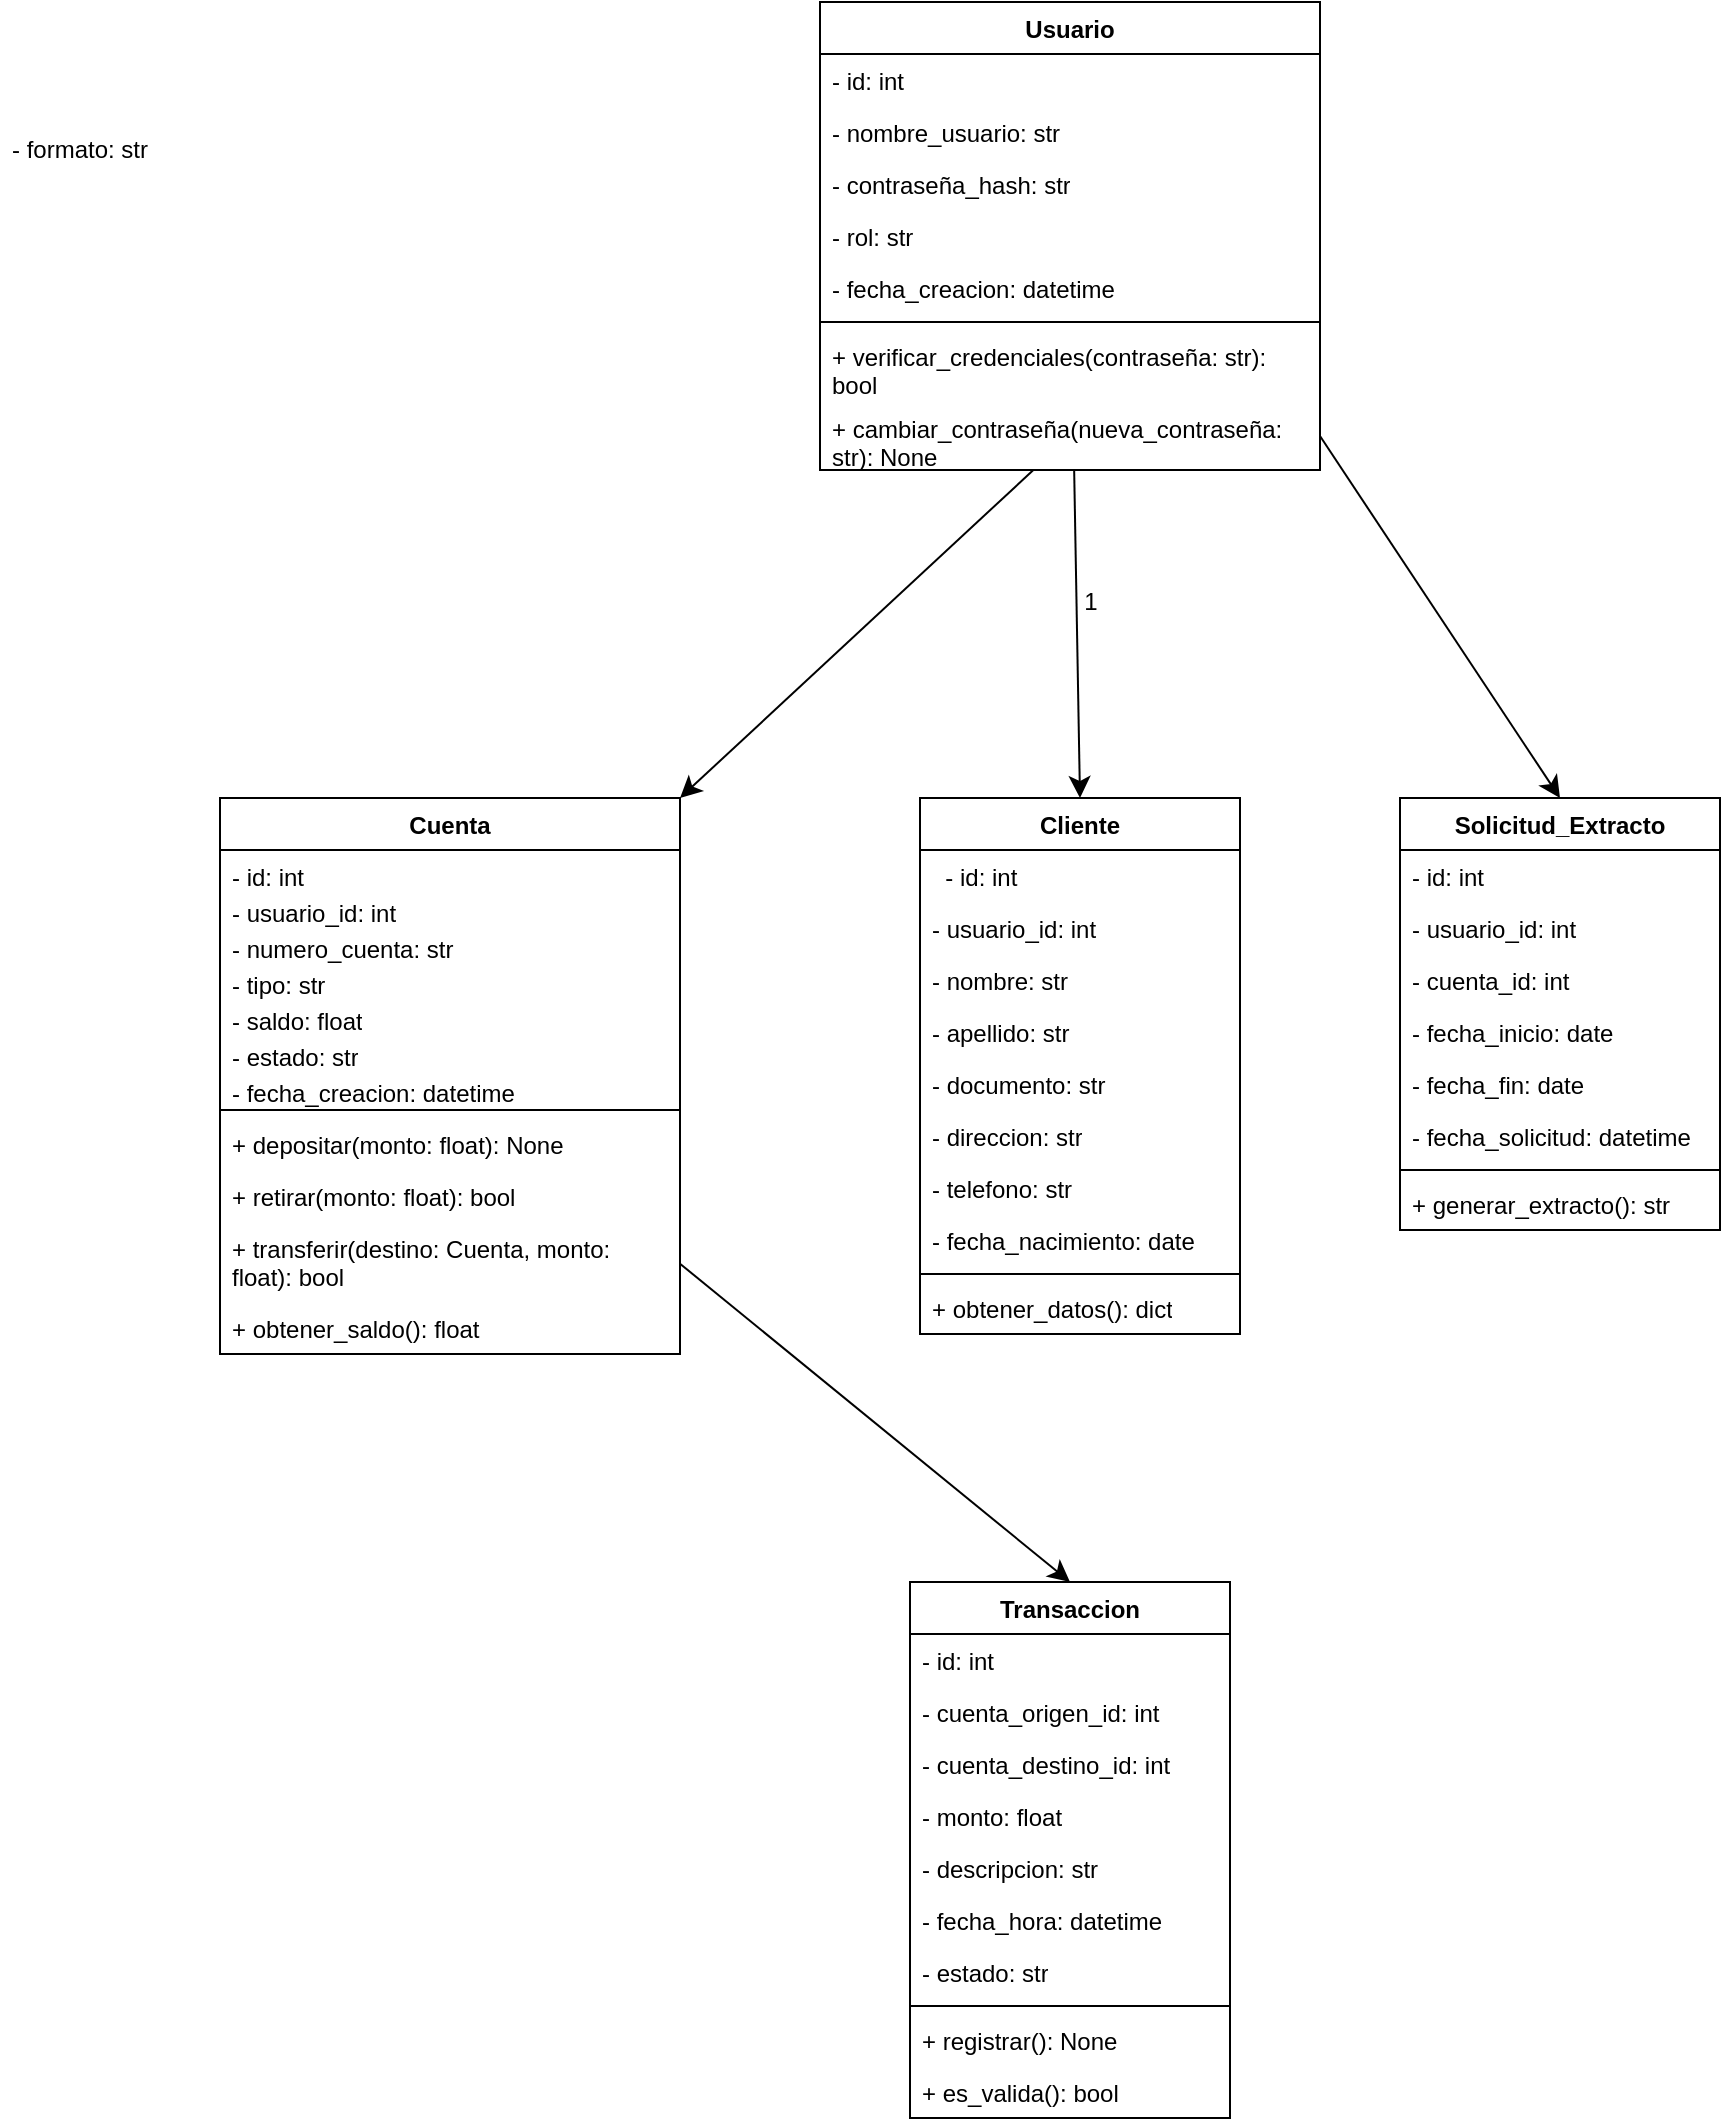<mxfile version="27.1.6">
  <diagram name="Página-1" id="Slhk_9md-eBds3nuPUFA">
    <mxGraphModel dx="3107" dy="764" grid="1" gridSize="10" guides="1" tooltips="1" connect="1" arrows="1" fold="1" page="1" pageScale="1" pageWidth="827" pageHeight="1169" math="0" shadow="0">
      <root>
        <mxCell id="0" />
        <mxCell id="1" parent="0" />
        <mxCell id="PO9vo23OpaFXXK089dVI-1" value="Cliente" style="swimlane;fontStyle=1;align=center;verticalAlign=top;childLayout=stackLayout;horizontal=1;startSize=26;horizontalStack=0;resizeParent=1;resizeParentMax=0;resizeLast=0;collapsible=1;marginBottom=0;whiteSpace=wrap;html=1;" parent="1" vertex="1">
          <mxGeometry x="-630" y="438" width="160" height="268" as="geometry" />
        </mxCell>
        <mxCell id="PO9vo23OpaFXXK089dVI-2" value="&lt;div&gt;&amp;nbsp; - id: int&lt;/div&gt;&lt;div&gt;&lt;br&gt;&lt;/div&gt;" style="text;strokeColor=none;fillColor=none;align=left;verticalAlign=top;spacingLeft=4;spacingRight=4;overflow=hidden;rotatable=0;points=[[0,0.5],[1,0.5]];portConstraint=eastwest;whiteSpace=wrap;html=1;" parent="PO9vo23OpaFXXK089dVI-1" vertex="1">
          <mxGeometry y="26" width="160" height="26" as="geometry" />
        </mxCell>
        <mxCell id="PO9vo23OpaFXXK089dVI-31" value="- usuario_id: int" style="text;strokeColor=none;fillColor=none;align=left;verticalAlign=top;spacingLeft=4;spacingRight=4;overflow=hidden;rotatable=0;points=[[0,0.5],[1,0.5]];portConstraint=eastwest;whiteSpace=wrap;html=1;" parent="PO9vo23OpaFXXK089dVI-1" vertex="1">
          <mxGeometry y="52" width="160" height="26" as="geometry" />
        </mxCell>
        <mxCell id="PO9vo23OpaFXXK089dVI-30" value="- nombre: str" style="text;strokeColor=none;fillColor=none;align=left;verticalAlign=top;spacingLeft=4;spacingRight=4;overflow=hidden;rotatable=0;points=[[0,0.5],[1,0.5]];portConstraint=eastwest;whiteSpace=wrap;html=1;" parent="PO9vo23OpaFXXK089dVI-1" vertex="1">
          <mxGeometry y="78" width="160" height="26" as="geometry" />
        </mxCell>
        <mxCell id="PO9vo23OpaFXXK089dVI-29" value="- apellido: str" style="text;strokeColor=none;fillColor=none;align=left;verticalAlign=top;spacingLeft=4;spacingRight=4;overflow=hidden;rotatable=0;points=[[0,0.5],[1,0.5]];portConstraint=eastwest;whiteSpace=wrap;html=1;" parent="PO9vo23OpaFXXK089dVI-1" vertex="1">
          <mxGeometry y="104" width="160" height="26" as="geometry" />
        </mxCell>
        <mxCell id="PO9vo23OpaFXXK089dVI-35" value="- documento: str" style="text;strokeColor=none;fillColor=none;align=left;verticalAlign=top;spacingLeft=4;spacingRight=4;overflow=hidden;rotatable=0;points=[[0,0.5],[1,0.5]];portConstraint=eastwest;whiteSpace=wrap;html=1;" parent="PO9vo23OpaFXXK089dVI-1" vertex="1">
          <mxGeometry y="130" width="160" height="26" as="geometry" />
        </mxCell>
        <mxCell id="PO9vo23OpaFXXK089dVI-34" value="- direccion: str" style="text;strokeColor=none;fillColor=none;align=left;verticalAlign=top;spacingLeft=4;spacingRight=4;overflow=hidden;rotatable=0;points=[[0,0.5],[1,0.5]];portConstraint=eastwest;whiteSpace=wrap;html=1;" parent="PO9vo23OpaFXXK089dVI-1" vertex="1">
          <mxGeometry y="156" width="160" height="26" as="geometry" />
        </mxCell>
        <mxCell id="PO9vo23OpaFXXK089dVI-33" value="- telefono: str" style="text;strokeColor=none;fillColor=none;align=left;verticalAlign=top;spacingLeft=4;spacingRight=4;overflow=hidden;rotatable=0;points=[[0,0.5],[1,0.5]];portConstraint=eastwest;whiteSpace=wrap;html=1;" parent="PO9vo23OpaFXXK089dVI-1" vertex="1">
          <mxGeometry y="182" width="160" height="26" as="geometry" />
        </mxCell>
        <mxCell id="PO9vo23OpaFXXK089dVI-32" value="- fecha_nacimiento: date" style="text;strokeColor=none;fillColor=none;align=left;verticalAlign=top;spacingLeft=4;spacingRight=4;overflow=hidden;rotatable=0;points=[[0,0.5],[1,0.5]];portConstraint=eastwest;whiteSpace=wrap;html=1;" parent="PO9vo23OpaFXXK089dVI-1" vertex="1">
          <mxGeometry y="208" width="160" height="26" as="geometry" />
        </mxCell>
        <mxCell id="PO9vo23OpaFXXK089dVI-3" value="" style="line;strokeWidth=1;fillColor=none;align=left;verticalAlign=middle;spacingTop=-1;spacingLeft=3;spacingRight=3;rotatable=0;labelPosition=right;points=[];portConstraint=eastwest;strokeColor=inherit;" parent="PO9vo23OpaFXXK089dVI-1" vertex="1">
          <mxGeometry y="234" width="160" height="8" as="geometry" />
        </mxCell>
        <mxCell id="PO9vo23OpaFXXK089dVI-4" value="+ obtener_datos(): dict" style="text;strokeColor=none;fillColor=none;align=left;verticalAlign=top;spacingLeft=4;spacingRight=4;overflow=hidden;rotatable=0;points=[[0,0.5],[1,0.5]];portConstraint=eastwest;whiteSpace=wrap;html=1;" parent="PO9vo23OpaFXXK089dVI-1" vertex="1">
          <mxGeometry y="242" width="160" height="26" as="geometry" />
        </mxCell>
        <mxCell id="PO9vo23OpaFXXK089dVI-5" value="Solicitud_Extracto" style="swimlane;fontStyle=1;align=center;verticalAlign=top;childLayout=stackLayout;horizontal=1;startSize=26;horizontalStack=0;resizeParent=1;resizeParentMax=0;resizeLast=0;collapsible=1;marginBottom=0;whiteSpace=wrap;html=1;" parent="1" vertex="1">
          <mxGeometry x="-390" y="438" width="160" height="216" as="geometry" />
        </mxCell>
        <mxCell id="PO9vo23OpaFXXK089dVI-6" value="- id: int" style="text;strokeColor=none;fillColor=none;align=left;verticalAlign=top;spacingLeft=4;spacingRight=4;overflow=hidden;rotatable=0;points=[[0,0.5],[1,0.5]];portConstraint=eastwest;whiteSpace=wrap;html=1;" parent="PO9vo23OpaFXXK089dVI-5" vertex="1">
          <mxGeometry y="26" width="160" height="26" as="geometry" />
        </mxCell>
        <mxCell id="PO9vo23OpaFXXK089dVI-85" value="- usuario_id: int" style="text;strokeColor=none;fillColor=none;align=left;verticalAlign=top;spacingLeft=4;spacingRight=4;overflow=hidden;rotatable=0;points=[[0,0.5],[1,0.5]];portConstraint=eastwest;whiteSpace=wrap;html=1;" parent="PO9vo23OpaFXXK089dVI-5" vertex="1">
          <mxGeometry y="52" width="160" height="26" as="geometry" />
        </mxCell>
        <mxCell id="PO9vo23OpaFXXK089dVI-84" value="- cuenta_id: int" style="text;strokeColor=none;fillColor=none;align=left;verticalAlign=top;spacingLeft=4;spacingRight=4;overflow=hidden;rotatable=0;points=[[0,0.5],[1,0.5]];portConstraint=eastwest;whiteSpace=wrap;html=1;" parent="PO9vo23OpaFXXK089dVI-5" vertex="1">
          <mxGeometry y="78" width="160" height="26" as="geometry" />
        </mxCell>
        <mxCell id="PO9vo23OpaFXXK089dVI-83" value="- fecha_inicio: date" style="text;strokeColor=none;fillColor=none;align=left;verticalAlign=top;spacingLeft=4;spacingRight=4;overflow=hidden;rotatable=0;points=[[0,0.5],[1,0.5]];portConstraint=eastwest;whiteSpace=wrap;html=1;" parent="PO9vo23OpaFXXK089dVI-5" vertex="1">
          <mxGeometry y="104" width="160" height="26" as="geometry" />
        </mxCell>
        <mxCell id="PO9vo23OpaFXXK089dVI-82" value="- fecha_fin: date" style="text;strokeColor=none;fillColor=none;align=left;verticalAlign=top;spacingLeft=4;spacingRight=4;overflow=hidden;rotatable=0;points=[[0,0.5],[1,0.5]];portConstraint=eastwest;whiteSpace=wrap;html=1;" parent="PO9vo23OpaFXXK089dVI-5" vertex="1">
          <mxGeometry y="130" width="160" height="26" as="geometry" />
        </mxCell>
        <mxCell id="PO9vo23OpaFXXK089dVI-86" value="- fecha_solicitud: datetime" style="text;strokeColor=none;fillColor=none;align=left;verticalAlign=top;spacingLeft=4;spacingRight=4;overflow=hidden;rotatable=0;points=[[0,0.5],[1,0.5]];portConstraint=eastwest;whiteSpace=wrap;html=1;" parent="PO9vo23OpaFXXK089dVI-5" vertex="1">
          <mxGeometry y="156" width="160" height="26" as="geometry" />
        </mxCell>
        <mxCell id="PO9vo23OpaFXXK089dVI-7" value="" style="line;strokeWidth=1;fillColor=none;align=left;verticalAlign=middle;spacingTop=-1;spacingLeft=3;spacingRight=3;rotatable=0;labelPosition=right;points=[];portConstraint=eastwest;strokeColor=inherit;" parent="PO9vo23OpaFXXK089dVI-5" vertex="1">
          <mxGeometry y="182" width="160" height="8" as="geometry" />
        </mxCell>
        <mxCell id="PO9vo23OpaFXXK089dVI-8" value="+ generar_extracto(): str" style="text;strokeColor=none;fillColor=none;align=left;verticalAlign=top;spacingLeft=4;spacingRight=4;overflow=hidden;rotatable=0;points=[[0,0.5],[1,0.5]];portConstraint=eastwest;whiteSpace=wrap;html=1;" parent="PO9vo23OpaFXXK089dVI-5" vertex="1">
          <mxGeometry y="190" width="160" height="26" as="geometry" />
        </mxCell>
        <mxCell id="PO9vo23OpaFXXK089dVI-94" value="" style="edgeStyle=none;curved=1;rounded=0;orthogonalLoop=1;jettySize=auto;html=1;fontSize=12;startSize=8;endSize=8;entryX=0.5;entryY=0;entryDx=0;entryDy=0;" parent="1" source="PO9vo23OpaFXXK089dVI-9" edge="1" target="PO9vo23OpaFXXK089dVI-1">
          <mxGeometry relative="1" as="geometry">
            <mxPoint x="385" y="310" as="targetPoint" />
          </mxGeometry>
        </mxCell>
        <mxCell id="PO9vo23OpaFXXK089dVI-95" value="1" style="edgeLabel;html=1;align=center;verticalAlign=middle;resizable=0;points=[];fontSize=12;" parent="PO9vo23OpaFXXK089dVI-94" vertex="1" connectable="0">
          <mxGeometry x="-0.183" y="6" relative="1" as="geometry">
            <mxPoint y="-1" as="offset" />
          </mxGeometry>
        </mxCell>
        <mxCell id="PO9vo23OpaFXXK089dVI-9" value="Usuario" style="swimlane;fontStyle=1;align=center;verticalAlign=top;childLayout=stackLayout;horizontal=1;startSize=26;horizontalStack=0;resizeParent=1;resizeParentMax=0;resizeLast=0;collapsible=1;marginBottom=0;whiteSpace=wrap;html=1;" parent="1" vertex="1">
          <mxGeometry x="-680" y="40" width="250" height="234" as="geometry" />
        </mxCell>
        <mxCell id="PO9vo23OpaFXXK089dVI-10" value="- id: int" style="text;strokeColor=none;fillColor=none;align=left;verticalAlign=top;spacingLeft=4;spacingRight=4;overflow=hidden;rotatable=0;points=[[0,0.5],[1,0.5]];portConstraint=eastwest;whiteSpace=wrap;html=1;" parent="PO9vo23OpaFXXK089dVI-9" vertex="1">
          <mxGeometry y="26" width="250" height="26" as="geometry" />
        </mxCell>
        <mxCell id="PO9vo23OpaFXXK089dVI-23" value="- nombre_usuario: str" style="text;strokeColor=none;fillColor=none;align=left;verticalAlign=top;spacingLeft=4;spacingRight=4;overflow=hidden;rotatable=0;points=[[0,0.5],[1,0.5]];portConstraint=eastwest;whiteSpace=wrap;html=1;" parent="PO9vo23OpaFXXK089dVI-9" vertex="1">
          <mxGeometry y="52" width="250" height="26" as="geometry" />
        </mxCell>
        <mxCell id="PO9vo23OpaFXXK089dVI-21" value="- contraseña_hash: str" style="text;strokeColor=none;fillColor=none;align=left;verticalAlign=top;spacingLeft=4;spacingRight=4;overflow=hidden;rotatable=0;points=[[0,0.5],[1,0.5]];portConstraint=eastwest;whiteSpace=wrap;html=1;" parent="PO9vo23OpaFXXK089dVI-9" vertex="1">
          <mxGeometry y="78" width="250" height="26" as="geometry" />
        </mxCell>
        <mxCell id="PO9vo23OpaFXXK089dVI-25" value="- rol: str" style="text;strokeColor=none;fillColor=none;align=left;verticalAlign=top;spacingLeft=4;spacingRight=4;overflow=hidden;rotatable=0;points=[[0,0.5],[1,0.5]];portConstraint=eastwest;whiteSpace=wrap;html=1;" parent="PO9vo23OpaFXXK089dVI-9" vertex="1">
          <mxGeometry y="104" width="250" height="26" as="geometry" />
        </mxCell>
        <mxCell id="PO9vo23OpaFXXK089dVI-24" value="- fecha_creacion: datetime" style="text;strokeColor=none;fillColor=none;align=left;verticalAlign=top;spacingLeft=4;spacingRight=4;overflow=hidden;rotatable=0;points=[[0,0.5],[1,0.5]];portConstraint=eastwest;whiteSpace=wrap;html=1;" parent="PO9vo23OpaFXXK089dVI-9" vertex="1">
          <mxGeometry y="130" width="250" height="26" as="geometry" />
        </mxCell>
        <mxCell id="PO9vo23OpaFXXK089dVI-11" value="" style="line;strokeWidth=1;fillColor=none;align=left;verticalAlign=middle;spacingTop=-1;spacingLeft=3;spacingRight=3;rotatable=0;labelPosition=right;points=[];portConstraint=eastwest;strokeColor=inherit;" parent="PO9vo23OpaFXXK089dVI-9" vertex="1">
          <mxGeometry y="156" width="250" height="8" as="geometry" />
        </mxCell>
        <mxCell id="PO9vo23OpaFXXK089dVI-26" value="+ verificar_credenciales(contraseña: str): bool" style="text;strokeColor=none;fillColor=none;align=left;verticalAlign=top;spacingLeft=4;spacingRight=4;overflow=hidden;rotatable=0;points=[[0,0.5],[1,0.5]];portConstraint=eastwest;whiteSpace=wrap;html=1;" parent="PO9vo23OpaFXXK089dVI-9" vertex="1">
          <mxGeometry y="164" width="250" height="36" as="geometry" />
        </mxCell>
        <mxCell id="PO9vo23OpaFXXK089dVI-27" value="+ cambiar_contraseña(nueva_contraseña: str): None" style="text;strokeColor=none;fillColor=none;align=left;verticalAlign=top;spacingLeft=4;spacingRight=4;overflow=hidden;rotatable=0;points=[[0,0.5],[1,0.5]];portConstraint=eastwest;whiteSpace=wrap;html=1;" parent="PO9vo23OpaFXXK089dVI-9" vertex="1">
          <mxGeometry y="200" width="250" height="34" as="geometry" />
        </mxCell>
        <mxCell id="PO9vo23OpaFXXK089dVI-97" value="" style="edgeStyle=none;curved=1;rounded=0;orthogonalLoop=1;jettySize=auto;html=1;fontSize=12;startSize=8;endSize=8;entryX=0.5;entryY=0;entryDx=0;entryDy=0;" parent="1" source="PO9vo23OpaFXXK089dVI-13" target="PO9vo23OpaFXXK089dVI-17" edge="1">
          <mxGeometry relative="1" as="geometry" />
        </mxCell>
        <mxCell id="PO9vo23OpaFXXK089dVI-13" value="Cuenta" style="swimlane;fontStyle=1;align=center;verticalAlign=top;childLayout=stackLayout;horizontal=1;startSize=26;horizontalStack=0;resizeParent=1;resizeParentMax=0;resizeLast=0;collapsible=1;marginBottom=0;whiteSpace=wrap;html=1;" parent="1" vertex="1">
          <mxGeometry x="-980" y="438" width="230" height="278" as="geometry" />
        </mxCell>
        <mxCell id="PO9vo23OpaFXXK089dVI-14" value="- id: int" style="text;strokeColor=none;fillColor=none;align=left;verticalAlign=top;spacingLeft=4;spacingRight=4;overflow=hidden;rotatable=0;points=[[0,0.5],[1,0.5]];portConstraint=eastwest;whiteSpace=wrap;html=1;" parent="PO9vo23OpaFXXK089dVI-13" vertex="1">
          <mxGeometry y="26" width="230" height="18" as="geometry" />
        </mxCell>
        <mxCell id="PO9vo23OpaFXXK089dVI-37" value="- usuario_id: int" style="text;strokeColor=none;fillColor=none;align=left;verticalAlign=top;spacingLeft=4;spacingRight=4;overflow=hidden;rotatable=0;points=[[0,0.5],[1,0.5]];portConstraint=eastwest;whiteSpace=wrap;html=1;" parent="PO9vo23OpaFXXK089dVI-13" vertex="1">
          <mxGeometry y="44" width="230" height="18" as="geometry" />
        </mxCell>
        <mxCell id="PO9vo23OpaFXXK089dVI-36" value="- numero_cuenta: str" style="text;strokeColor=none;fillColor=none;align=left;verticalAlign=top;spacingLeft=4;spacingRight=4;overflow=hidden;rotatable=0;points=[[0,0.5],[1,0.5]];portConstraint=eastwest;whiteSpace=wrap;html=1;" parent="PO9vo23OpaFXXK089dVI-13" vertex="1">
          <mxGeometry y="62" width="230" height="18" as="geometry" />
        </mxCell>
        <mxCell id="PO9vo23OpaFXXK089dVI-71" value="- tipo: str" style="text;strokeColor=none;fillColor=none;align=left;verticalAlign=top;spacingLeft=4;spacingRight=4;overflow=hidden;rotatable=0;points=[[0,0.5],[1,0.5]];portConstraint=eastwest;whiteSpace=wrap;html=1;" parent="PO9vo23OpaFXXK089dVI-13" vertex="1">
          <mxGeometry y="80" width="230" height="18" as="geometry" />
        </mxCell>
        <mxCell id="PO9vo23OpaFXXK089dVI-70" value="- saldo: float" style="text;strokeColor=none;fillColor=none;align=left;verticalAlign=top;spacingLeft=4;spacingRight=4;overflow=hidden;rotatable=0;points=[[0,0.5],[1,0.5]];portConstraint=eastwest;whiteSpace=wrap;html=1;" parent="PO9vo23OpaFXXK089dVI-13" vertex="1">
          <mxGeometry y="98" width="230" height="18" as="geometry" />
        </mxCell>
        <mxCell id="PO9vo23OpaFXXK089dVI-69" value="- estado: str" style="text;strokeColor=none;fillColor=none;align=left;verticalAlign=top;spacingLeft=4;spacingRight=4;overflow=hidden;rotatable=0;points=[[0,0.5],[1,0.5]];portConstraint=eastwest;whiteSpace=wrap;html=1;" parent="PO9vo23OpaFXXK089dVI-13" vertex="1">
          <mxGeometry y="116" width="230" height="18" as="geometry" />
        </mxCell>
        <mxCell id="PO9vo23OpaFXXK089dVI-68" value="- fecha_creacion: datetime" style="text;strokeColor=none;fillColor=none;align=left;verticalAlign=top;spacingLeft=4;spacingRight=4;overflow=hidden;rotatable=0;points=[[0,0.5],[1,0.5]];portConstraint=eastwest;whiteSpace=wrap;html=1;" parent="PO9vo23OpaFXXK089dVI-13" vertex="1">
          <mxGeometry y="134" width="230" height="18" as="geometry" />
        </mxCell>
        <mxCell id="PO9vo23OpaFXXK089dVI-15" value="" style="line;strokeWidth=1;fillColor=none;align=left;verticalAlign=middle;spacingTop=-1;spacingLeft=3;spacingRight=3;rotatable=0;labelPosition=right;points=[];portConstraint=eastwest;strokeColor=inherit;" parent="PO9vo23OpaFXXK089dVI-13" vertex="1">
          <mxGeometry y="152" width="230" height="8" as="geometry" />
        </mxCell>
        <mxCell id="PO9vo23OpaFXXK089dVI-16" value="+ depositar(monto: float): None" style="text;strokeColor=none;fillColor=none;align=left;verticalAlign=top;spacingLeft=4;spacingRight=4;overflow=hidden;rotatable=0;points=[[0,0.5],[1,0.5]];portConstraint=eastwest;whiteSpace=wrap;html=1;" parent="PO9vo23OpaFXXK089dVI-13" vertex="1">
          <mxGeometry y="160" width="230" height="26" as="geometry" />
        </mxCell>
        <mxCell id="PO9vo23OpaFXXK089dVI-74" value="+ retirar(monto: float): bool" style="text;strokeColor=none;fillColor=none;align=left;verticalAlign=top;spacingLeft=4;spacingRight=4;overflow=hidden;rotatable=0;points=[[0,0.5],[1,0.5]];portConstraint=eastwest;whiteSpace=wrap;html=1;" parent="PO9vo23OpaFXXK089dVI-13" vertex="1">
          <mxGeometry y="186" width="230" height="26" as="geometry" />
        </mxCell>
        <mxCell id="PO9vo23OpaFXXK089dVI-73" value="+ transferir(destino: Cuenta, monto: float): bool" style="text;strokeColor=none;fillColor=none;align=left;verticalAlign=top;spacingLeft=4;spacingRight=4;overflow=hidden;rotatable=0;points=[[0,0.5],[1,0.5]];portConstraint=eastwest;whiteSpace=wrap;html=1;" parent="PO9vo23OpaFXXK089dVI-13" vertex="1">
          <mxGeometry y="212" width="230" height="40" as="geometry" />
        </mxCell>
        <mxCell id="PO9vo23OpaFXXK089dVI-72" value="+ obtener_saldo(): float" style="text;strokeColor=none;fillColor=none;align=left;verticalAlign=top;spacingLeft=4;spacingRight=4;overflow=hidden;rotatable=0;points=[[0,0.5],[1,0.5]];portConstraint=eastwest;whiteSpace=wrap;html=1;" parent="PO9vo23OpaFXXK089dVI-13" vertex="1">
          <mxGeometry y="252" width="230" height="26" as="geometry" />
        </mxCell>
        <mxCell id="PO9vo23OpaFXXK089dVI-17" value="Transaccion" style="swimlane;fontStyle=1;align=center;verticalAlign=top;childLayout=stackLayout;horizontal=1;startSize=26;horizontalStack=0;resizeParent=1;resizeParentMax=0;resizeLast=0;collapsible=1;marginBottom=0;whiteSpace=wrap;html=1;" parent="1" vertex="1">
          <mxGeometry x="-635" y="830" width="160" height="268" as="geometry" />
        </mxCell>
        <mxCell id="PO9vo23OpaFXXK089dVI-18" value="- id: int" style="text;strokeColor=none;fillColor=none;align=left;verticalAlign=top;spacingLeft=4;spacingRight=4;overflow=hidden;rotatable=0;points=[[0,0.5],[1,0.5]];portConstraint=eastwest;whiteSpace=wrap;html=1;" parent="PO9vo23OpaFXXK089dVI-17" vertex="1">
          <mxGeometry y="26" width="160" height="26" as="geometry" />
        </mxCell>
        <mxCell id="PO9vo23OpaFXXK089dVI-77" value="- cuenta_origen_id: int" style="text;strokeColor=none;fillColor=none;align=left;verticalAlign=top;spacingLeft=4;spacingRight=4;overflow=hidden;rotatable=0;points=[[0,0.5],[1,0.5]];portConstraint=eastwest;whiteSpace=wrap;html=1;" parent="PO9vo23OpaFXXK089dVI-17" vertex="1">
          <mxGeometry y="52" width="160" height="26" as="geometry" />
        </mxCell>
        <mxCell id="PO9vo23OpaFXXK089dVI-76" value="- cuenta_destino_id: int" style="text;strokeColor=none;fillColor=none;align=left;verticalAlign=top;spacingLeft=4;spacingRight=4;overflow=hidden;rotatable=0;points=[[0,0.5],[1,0.5]];portConstraint=eastwest;whiteSpace=wrap;html=1;" parent="PO9vo23OpaFXXK089dVI-17" vertex="1">
          <mxGeometry y="78" width="160" height="26" as="geometry" />
        </mxCell>
        <mxCell id="PO9vo23OpaFXXK089dVI-79" value="- monto: float" style="text;strokeColor=none;fillColor=none;align=left;verticalAlign=top;spacingLeft=4;spacingRight=4;overflow=hidden;rotatable=0;points=[[0,0.5],[1,0.5]];portConstraint=eastwest;whiteSpace=wrap;html=1;" parent="PO9vo23OpaFXXK089dVI-17" vertex="1">
          <mxGeometry y="104" width="160" height="26" as="geometry" />
        </mxCell>
        <mxCell id="PO9vo23OpaFXXK089dVI-78" value="- descripcion: str" style="text;strokeColor=none;fillColor=none;align=left;verticalAlign=top;spacingLeft=4;spacingRight=4;overflow=hidden;rotatable=0;points=[[0,0.5],[1,0.5]];portConstraint=eastwest;whiteSpace=wrap;html=1;" parent="PO9vo23OpaFXXK089dVI-17" vertex="1">
          <mxGeometry y="130" width="160" height="26" as="geometry" />
        </mxCell>
        <mxCell id="PO9vo23OpaFXXK089dVI-75" value="- fecha_hora: datetime" style="text;strokeColor=none;fillColor=none;align=left;verticalAlign=top;spacingLeft=4;spacingRight=4;overflow=hidden;rotatable=0;points=[[0,0.5],[1,0.5]];portConstraint=eastwest;whiteSpace=wrap;html=1;" parent="PO9vo23OpaFXXK089dVI-17" vertex="1">
          <mxGeometry y="156" width="160" height="26" as="geometry" />
        </mxCell>
        <mxCell id="PO9vo23OpaFXXK089dVI-80" value="- estado: str" style="text;strokeColor=none;fillColor=none;align=left;verticalAlign=top;spacingLeft=4;spacingRight=4;overflow=hidden;rotatable=0;points=[[0,0.5],[1,0.5]];portConstraint=eastwest;whiteSpace=wrap;html=1;" parent="PO9vo23OpaFXXK089dVI-17" vertex="1">
          <mxGeometry y="182" width="160" height="26" as="geometry" />
        </mxCell>
        <mxCell id="PO9vo23OpaFXXK089dVI-19" value="" style="line;strokeWidth=1;fillColor=none;align=left;verticalAlign=middle;spacingTop=-1;spacingLeft=3;spacingRight=3;rotatable=0;labelPosition=right;points=[];portConstraint=eastwest;strokeColor=inherit;" parent="PO9vo23OpaFXXK089dVI-17" vertex="1">
          <mxGeometry y="208" width="160" height="8" as="geometry" />
        </mxCell>
        <mxCell id="PO9vo23OpaFXXK089dVI-20" value="+ registrar(): None" style="text;strokeColor=none;fillColor=none;align=left;verticalAlign=top;spacingLeft=4;spacingRight=4;overflow=hidden;rotatable=0;points=[[0,0.5],[1,0.5]];portConstraint=eastwest;whiteSpace=wrap;html=1;" parent="PO9vo23OpaFXXK089dVI-17" vertex="1">
          <mxGeometry y="216" width="160" height="26" as="geometry" />
        </mxCell>
        <mxCell id="PO9vo23OpaFXXK089dVI-81" value="+ es_valida(): bool" style="text;strokeColor=none;fillColor=none;align=left;verticalAlign=top;spacingLeft=4;spacingRight=4;overflow=hidden;rotatable=0;points=[[0,0.5],[1,0.5]];portConstraint=eastwest;whiteSpace=wrap;html=1;" parent="PO9vo23OpaFXXK089dVI-17" vertex="1">
          <mxGeometry y="242" width="160" height="26" as="geometry" />
        </mxCell>
        <mxCell id="PO9vo23OpaFXXK089dVI-87" value="- formato: str" style="text;strokeColor=none;fillColor=none;align=left;verticalAlign=top;spacingLeft=4;spacingRight=4;overflow=hidden;rotatable=0;points=[[0,0.5],[1,0.5]];portConstraint=eastwest;whiteSpace=wrap;html=1;" parent="1" vertex="1">
          <mxGeometry x="-1090" y="100" width="160" height="26" as="geometry" />
        </mxCell>
        <mxCell id="PO9vo23OpaFXXK089dVI-96" style="edgeStyle=none;curved=1;rounded=0;orthogonalLoop=1;jettySize=auto;html=1;entryX=1;entryY=0;entryDx=0;entryDy=0;fontSize=12;startSize=8;endSize=8;" parent="1" source="PO9vo23OpaFXXK089dVI-27" target="PO9vo23OpaFXXK089dVI-13" edge="1">
          <mxGeometry relative="1" as="geometry" />
        </mxCell>
        <mxCell id="PO9vo23OpaFXXK089dVI-98" style="edgeStyle=none;curved=1;rounded=0;orthogonalLoop=1;jettySize=auto;html=1;exitX=1;exitY=0.5;exitDx=0;exitDy=0;entryX=0.5;entryY=0;entryDx=0;entryDy=0;fontSize=12;startSize=8;endSize=8;" parent="1" source="PO9vo23OpaFXXK089dVI-27" target="PO9vo23OpaFXXK089dVI-5" edge="1">
          <mxGeometry relative="1" as="geometry" />
        </mxCell>
      </root>
    </mxGraphModel>
  </diagram>
</mxfile>

